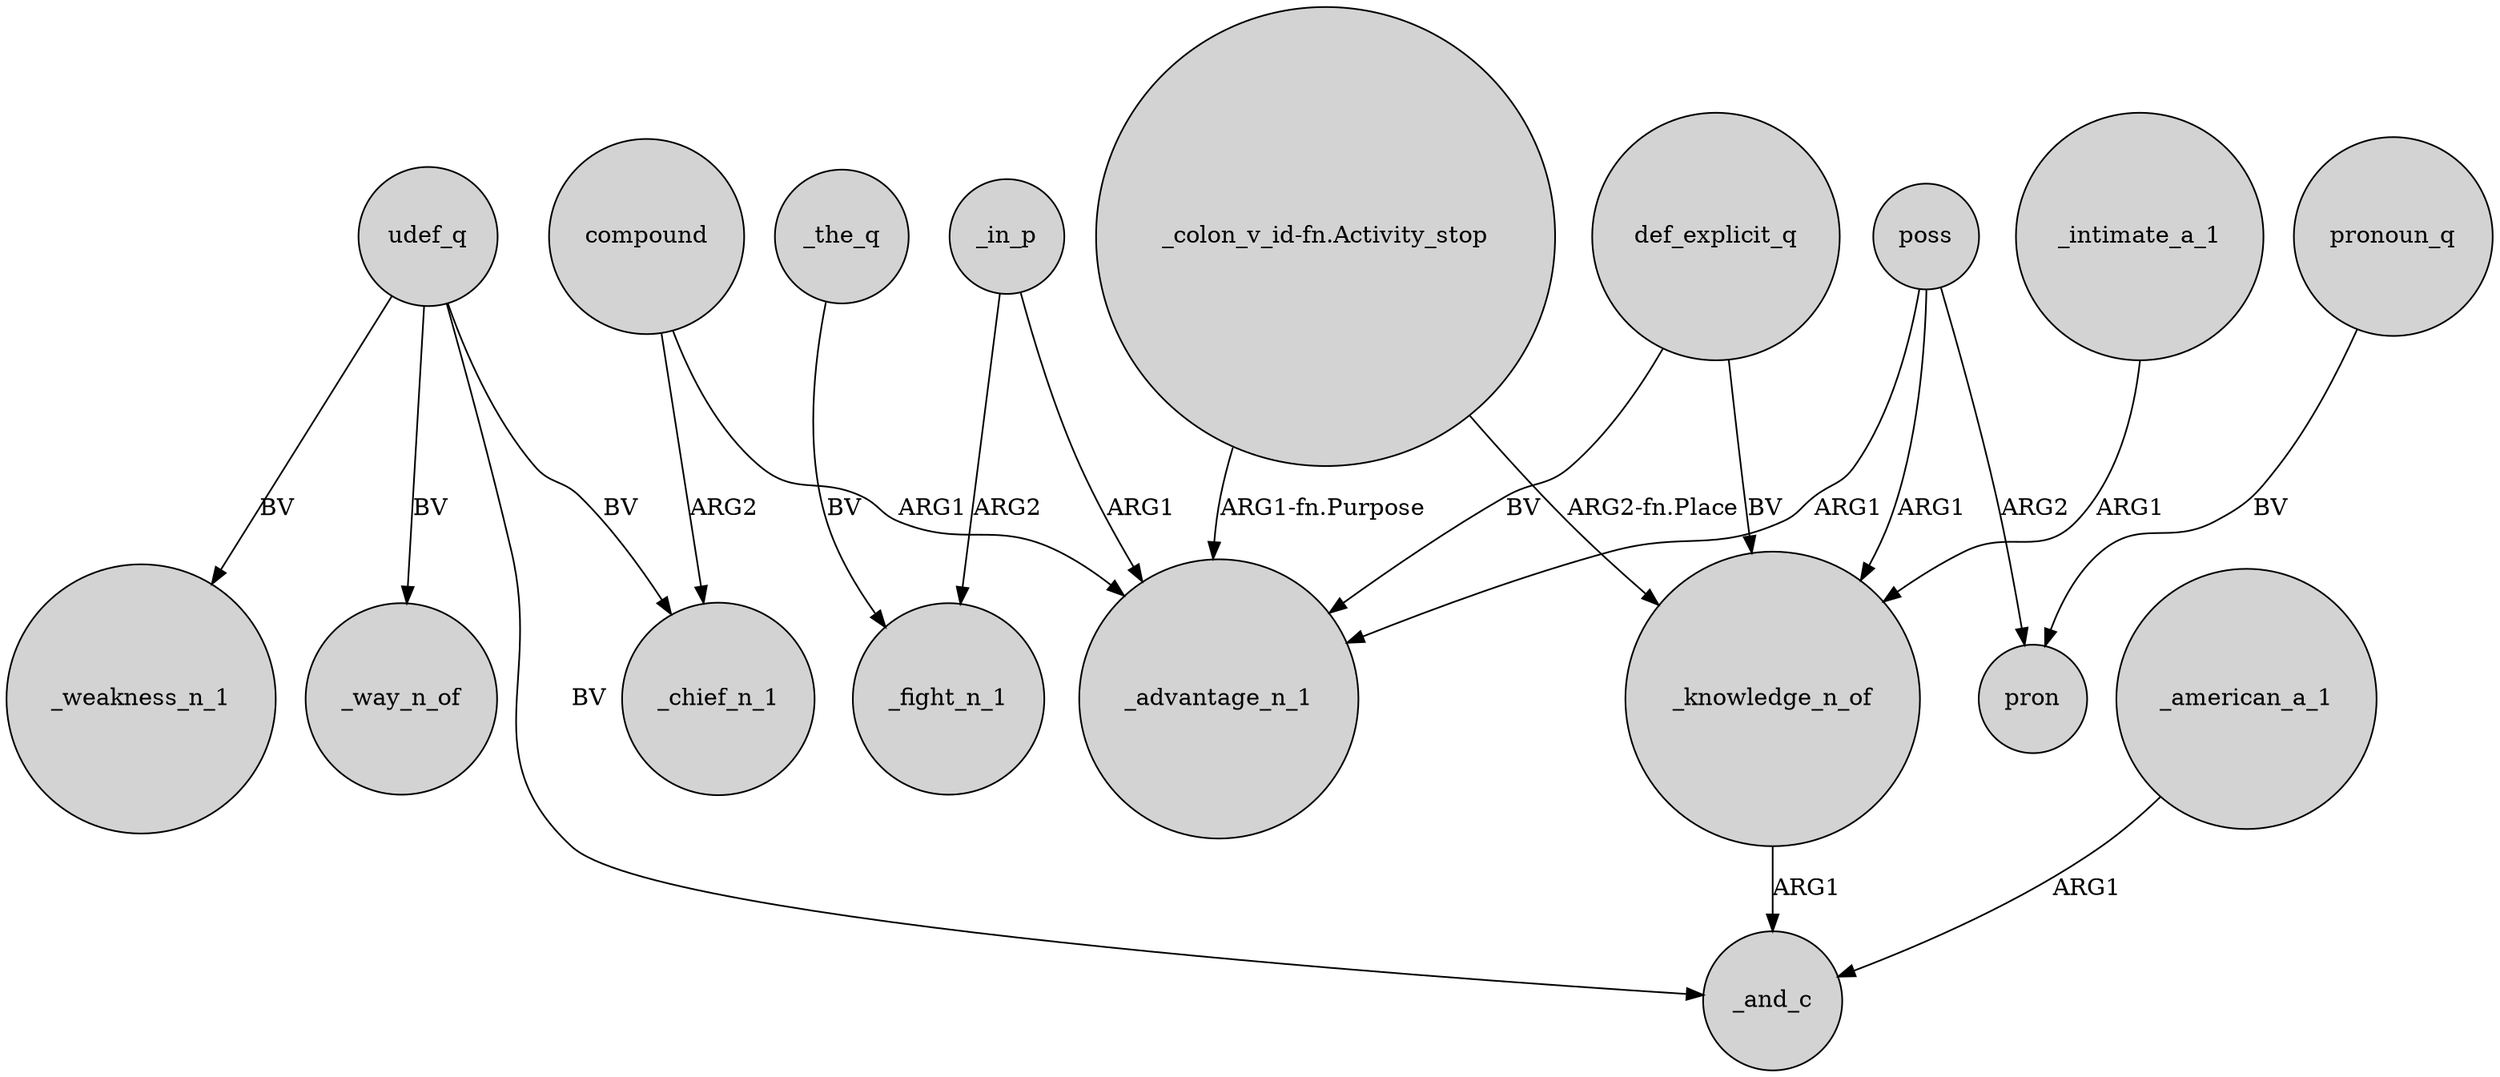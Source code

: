 digraph {
	node [shape=circle style=filled]
	_intimate_a_1 -> _knowledge_n_of [label=ARG1]
	_in_p -> _advantage_n_1 [label=ARG1]
	def_explicit_q -> _knowledge_n_of [label=BV]
	compound -> _chief_n_1 [label=ARG2]
	compound -> _advantage_n_1 [label=ARG1]
	udef_q -> _chief_n_1 [label=BV]
	_american_a_1 -> _and_c [label=ARG1]
	_in_p -> _fight_n_1 [label=ARG2]
	"_colon_v_id-fn.Activity_stop" -> _advantage_n_1 [label="ARG1-fn.Purpose"]
	poss -> _knowledge_n_of [label=ARG1]
	udef_q -> _and_c [label=BV]
	udef_q -> _weakness_n_1 [label=BV]
	pronoun_q -> pron [label=BV]
	poss -> pron [label=ARG2]
	def_explicit_q -> _advantage_n_1 [label=BV]
	_the_q -> _fight_n_1 [label=BV]
	udef_q -> _way_n_of [label=BV]
	"_colon_v_id-fn.Activity_stop" -> _knowledge_n_of [label="ARG2-fn.Place"]
	_knowledge_n_of -> _and_c [label=ARG1]
	poss -> _advantage_n_1 [label=ARG1]
}
